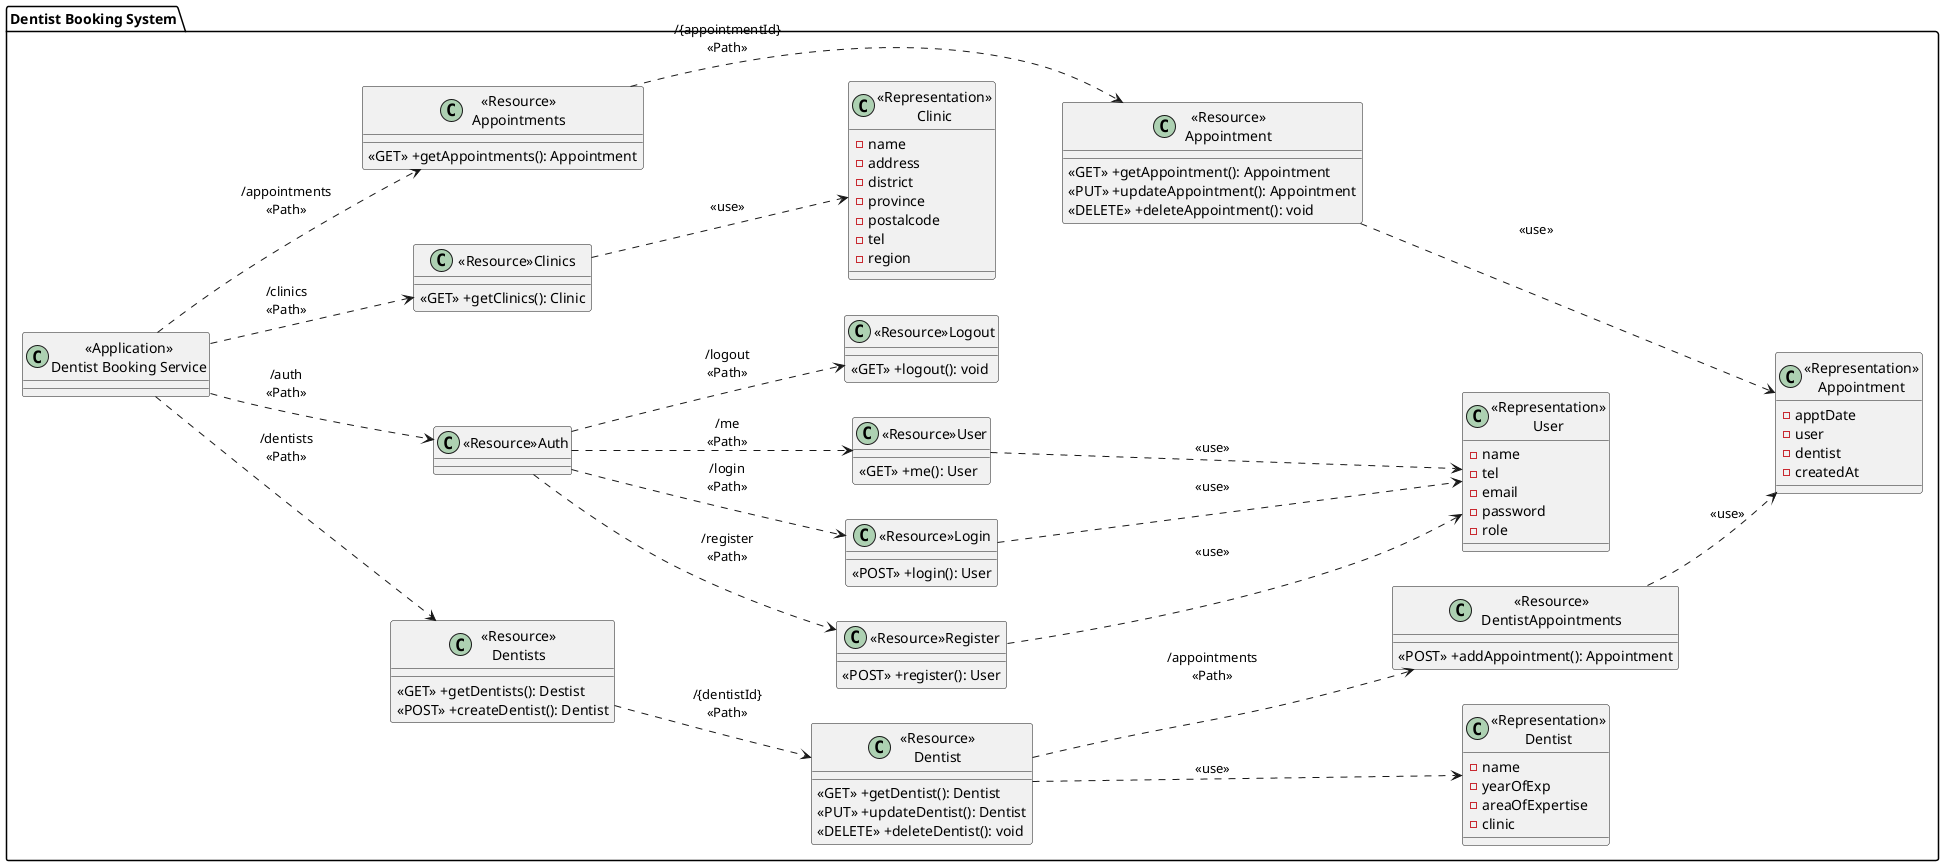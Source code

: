 @startuml
left to right direction
package "Dentist Booking System"{
    class "<<Application>>\nDentist Booking Service" as DentistBookingService{}

' dentists
    class "<<Resource>>\nDentists" as ResourceDentists{
        <<GET>> +getDentists(): Destist
        <<POST>> +createDentist(): Dentist
    }

    class "<<Resource>>\nDentist" as ResourceDentist {
        <<GET>> +getDentist(): Dentist
        <<PUT>> +updateDentist(): Dentist
        <<DELETE>> +deleteDentist(): void
    }

    class "<<Representation>>\nDentist" as RepresentationDentist {
        -name
        -yearOfExp
        -areaOfExpertise
        -clinic
    }

    ' auth
    class "<<Resource>>Auth" as ResourceAuth{
        
    }
    class "<<Resource>>Register" as ResourceUserRegister{
        <<POST>> +register(): User
    }
    class "<<Resource>>Login" as ResourceUserLogin{
        <<POST>> +login(): User
    }
    class "<<Resource>>User" as ResourceUser{
        <<GET>> +me(): User
    }
    class "<<Resource>>Logout" as ResourceUserLogout{
        <<GET>> +logout(): void
    }
    class "<<Representation>>\nUser" as RepresentationUser {
        -name
        -tel
        -email
        -password
        -role
    }

    ' clinic
    class "<<Resource>>Clinics" as ResourceClinics{
        <<GET>> +getClinics(): Clinic
    } 
    class "<<Representation>>\nClinic" as RepresentationClinic {
        -name
        -address
        -district
        -province
        -postalcode
        -tel
        -region
    }

    ' appointment
    class "<<Resource>>\nAppointments" as ResourceAppointments{
        <<GET>> +getAppointments(): Appointment
    }
    class "<<Resource>>\nAppointment" as ResourceAppointment{
        <<GET>> +getAppointment(): Appointment
        <<PUT>> +updateAppointment(): Appointment
        <<DELETE>> +deleteAppointment(): void
    }
     class "<<Resource>>\nDentistAppointments" as ResourceDentistAppointments{
        <<POST>> +addAppointment(): Appointment
    } 
    class "<<Representation>>\nAppointment" as RepresentationAppointment {
        -apptDate
        -user
        -dentist
        -createdAt
    }

}

DentistBookingService ..> ResourceDentists:"/dentists\n<<Path>>"
ResourceDentists ..> ResourceDentist: "/{dentistId}\n<<Path>>"
ResourceDentist ..> RepresentationDentist: "<<use>>"
ResourceDentist ..> ResourceDentistAppointments:"/appointments\n<<Path>>"
ResourceDentistAppointments..>RepresentationAppointment:"<<use>>"

DentistBookingService..>ResourceAuth:"/auth\n<<Path>>"
ResourceAuth..> ResourceUserRegister: "/register\n<<Path>>"
ResourceUserRegister ..>RepresentationUser: "<<use>>"
ResourceAuth ..> ResourceUserLogin: "/login\n<<Path>>"
ResourceUserLogin ..>RepresentationUser: "<<use>>"
ResourceAuth ..> ResourceUser: "/me\n<<Path>>"
ResourceUser ..>RepresentationUser: "<<use>>"
ResourceAuth ..> ResourceUserLogout: "/logout\n<<Path>>"

DentistBookingService ..> ResourceClinics:"/clinics\n<<Path>>"
ResourceClinics ..> RepresentationClinic:"<<use>>"

DentistBookingService ..> ResourceAppointments:"/appointments\n<<Path>>"
ResourceAppointments ..> ResourceAppointment: "/{appointmentId}\n<<Path>>"
ResourceAppointment ..> RepresentationAppointment: "<<use>>"
@enduml